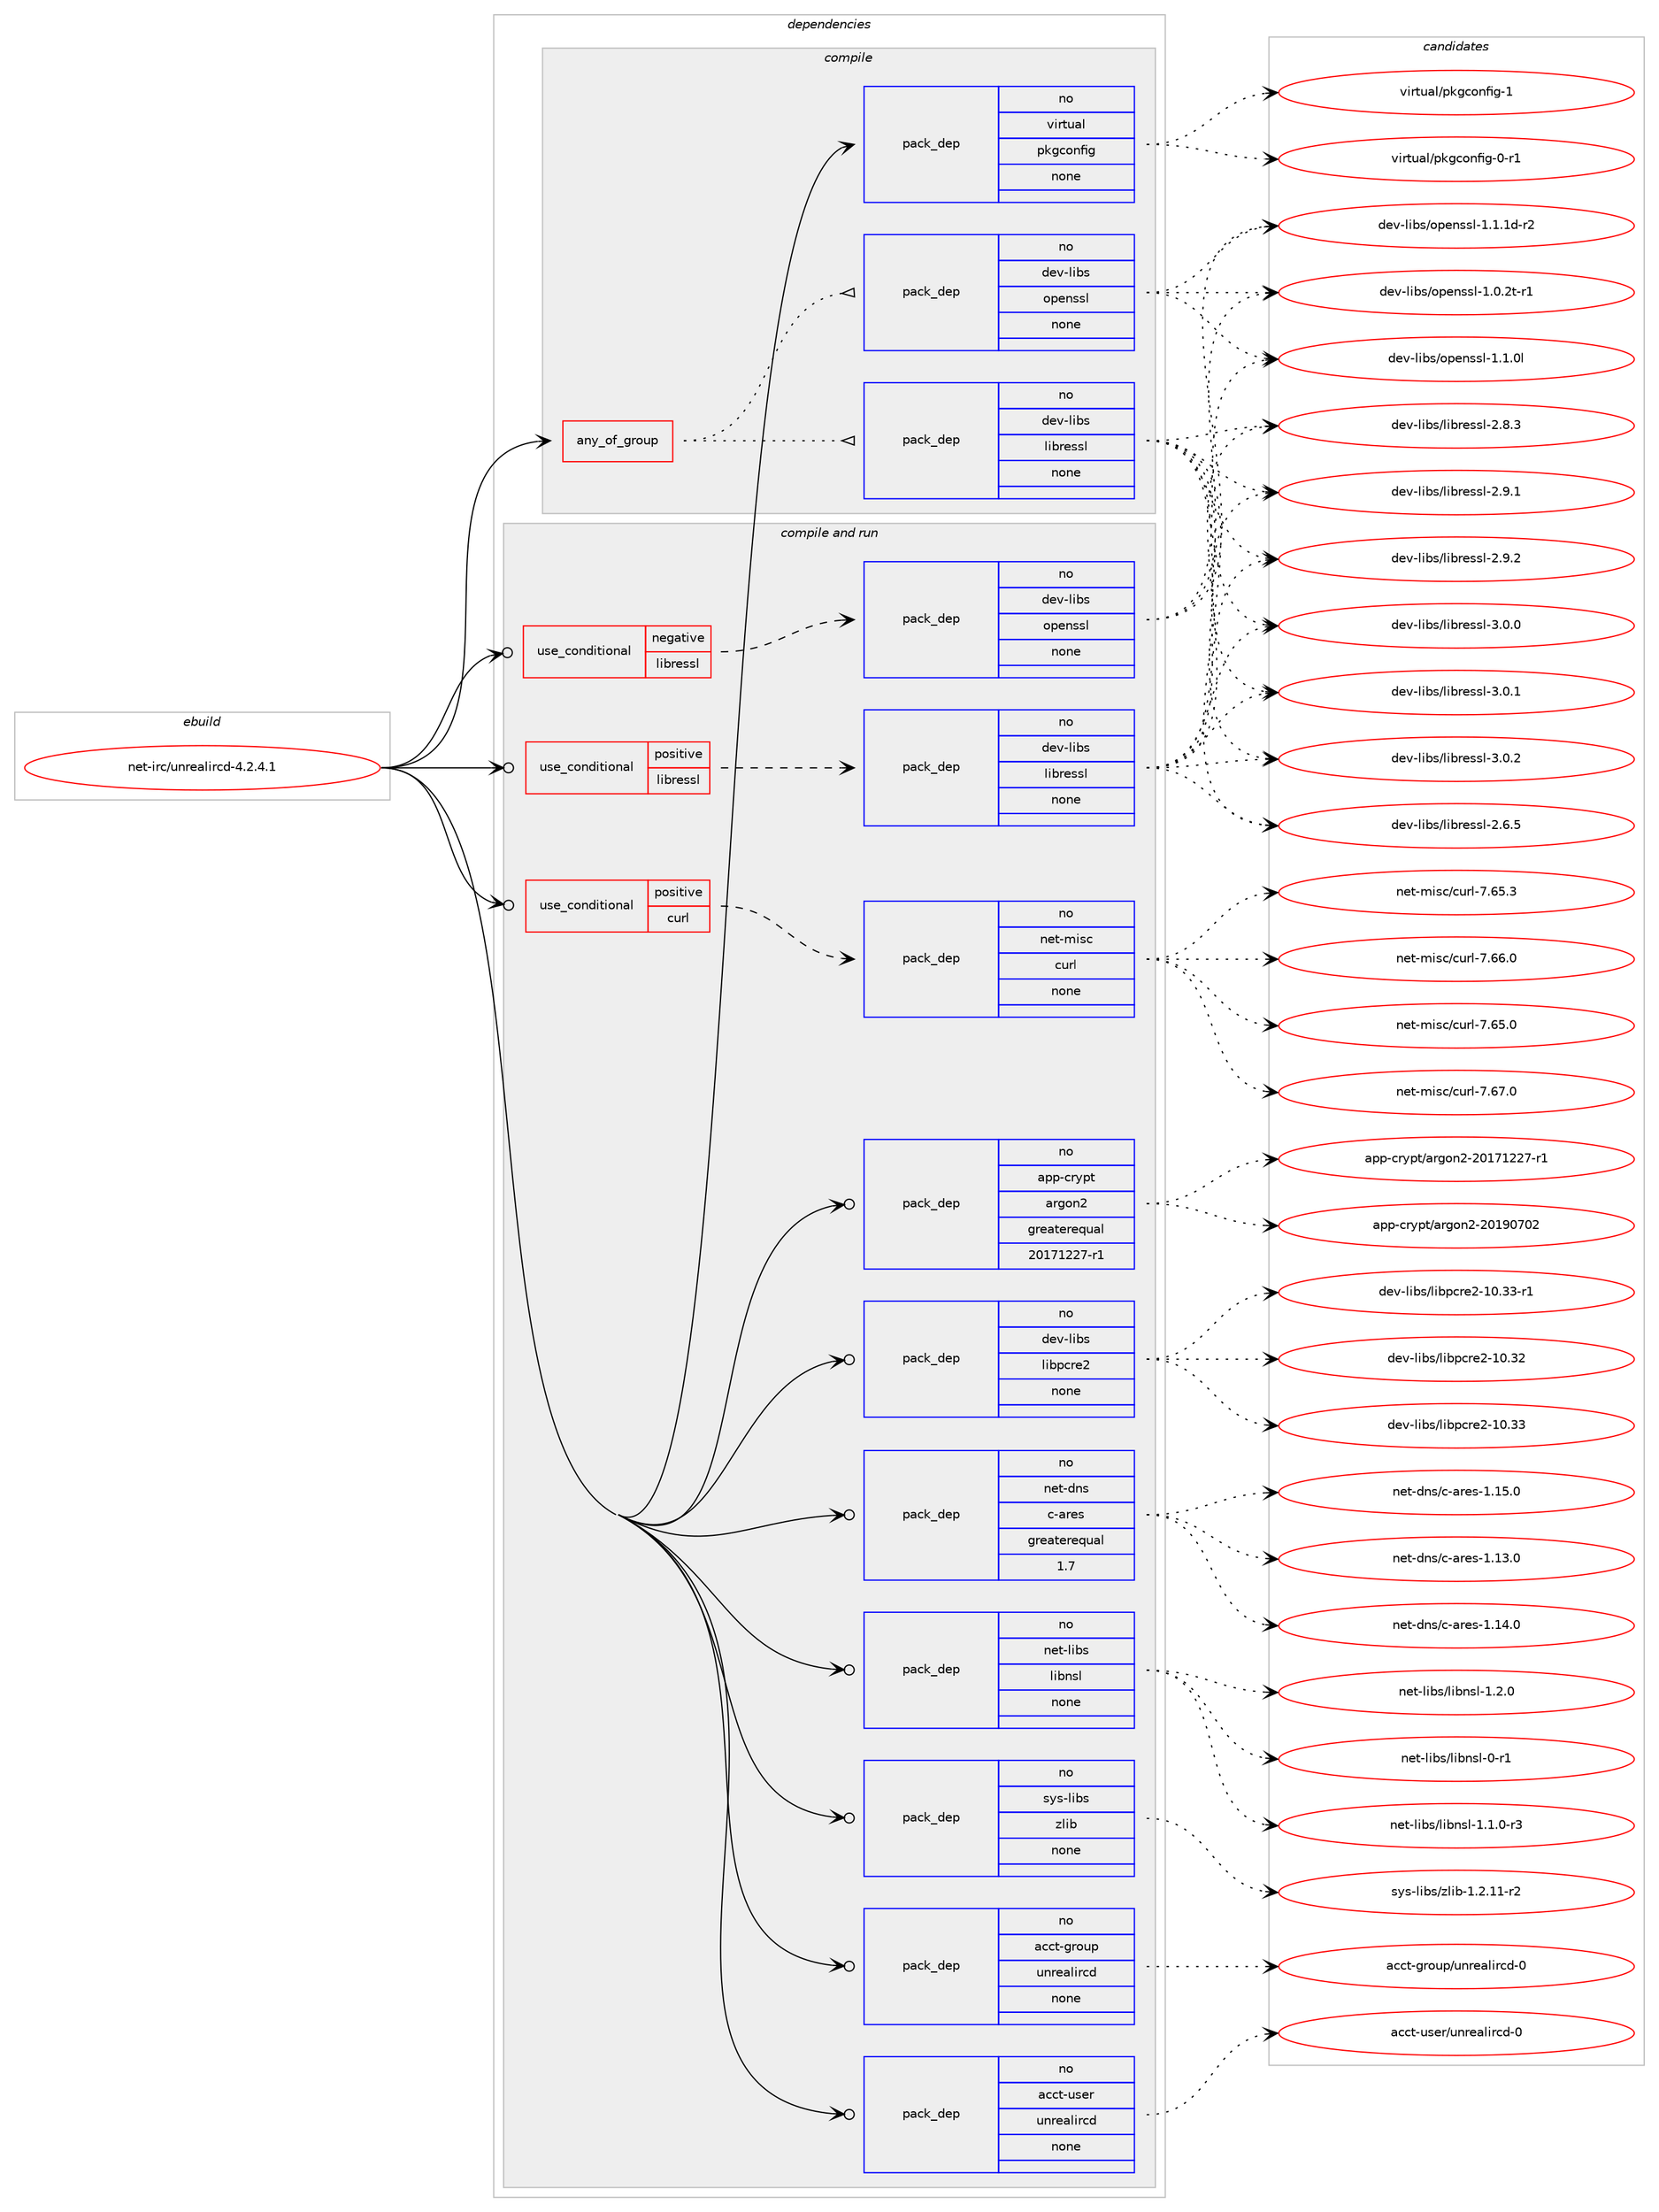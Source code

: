 digraph prolog {

# *************
# Graph options
# *************

newrank=true;
concentrate=true;
compound=true;
graph [rankdir=LR,fontname=Helvetica,fontsize=10,ranksep=1.5];#, ranksep=2.5, nodesep=0.2];
edge  [arrowhead=vee];
node  [fontname=Helvetica,fontsize=10];

# **********
# The ebuild
# **********

subgraph cluster_leftcol {
color=gray;
rank=same;
label=<<i>ebuild</i>>;
id [label="net-irc/unrealircd-4.2.4.1", color=red, width=4, href="../net-irc/unrealircd-4.2.4.1.svg"];
}

# ****************
# The dependencies
# ****************

subgraph cluster_midcol {
color=gray;
label=<<i>dependencies</i>>;
subgraph cluster_compile {
fillcolor="#eeeeee";
style=filled;
label=<<i>compile</i>>;
subgraph any13971 {
dependency824968 [label=<<TABLE BORDER="0" CELLBORDER="1" CELLSPACING="0" CELLPADDING="4"><TR><TD CELLPADDING="10">any_of_group</TD></TR></TABLE>>, shape=none, color=red];subgraph pack609505 {
dependency824969 [label=<<TABLE BORDER="0" CELLBORDER="1" CELLSPACING="0" CELLPADDING="4" WIDTH="220"><TR><TD ROWSPAN="6" CELLPADDING="30">pack_dep</TD></TR><TR><TD WIDTH="110">no</TD></TR><TR><TD>dev-libs</TD></TR><TR><TD>openssl</TD></TR><TR><TD>none</TD></TR><TR><TD></TD></TR></TABLE>>, shape=none, color=blue];
}
dependency824968:e -> dependency824969:w [weight=20,style="dotted",arrowhead="oinv"];
subgraph pack609506 {
dependency824970 [label=<<TABLE BORDER="0" CELLBORDER="1" CELLSPACING="0" CELLPADDING="4" WIDTH="220"><TR><TD ROWSPAN="6" CELLPADDING="30">pack_dep</TD></TR><TR><TD WIDTH="110">no</TD></TR><TR><TD>dev-libs</TD></TR><TR><TD>libressl</TD></TR><TR><TD>none</TD></TR><TR><TD></TD></TR></TABLE>>, shape=none, color=blue];
}
dependency824968:e -> dependency824970:w [weight=20,style="dotted",arrowhead="oinv"];
}
id:e -> dependency824968:w [weight=20,style="solid",arrowhead="vee"];
subgraph pack609507 {
dependency824971 [label=<<TABLE BORDER="0" CELLBORDER="1" CELLSPACING="0" CELLPADDING="4" WIDTH="220"><TR><TD ROWSPAN="6" CELLPADDING="30">pack_dep</TD></TR><TR><TD WIDTH="110">no</TD></TR><TR><TD>virtual</TD></TR><TR><TD>pkgconfig</TD></TR><TR><TD>none</TD></TR><TR><TD></TD></TR></TABLE>>, shape=none, color=blue];
}
id:e -> dependency824971:w [weight=20,style="solid",arrowhead="vee"];
}
subgraph cluster_compileandrun {
fillcolor="#eeeeee";
style=filled;
label=<<i>compile and run</i>>;
subgraph cond201035 {
dependency824972 [label=<<TABLE BORDER="0" CELLBORDER="1" CELLSPACING="0" CELLPADDING="4"><TR><TD ROWSPAN="3" CELLPADDING="10">use_conditional</TD></TR><TR><TD>negative</TD></TR><TR><TD>libressl</TD></TR></TABLE>>, shape=none, color=red];
subgraph pack609508 {
dependency824973 [label=<<TABLE BORDER="0" CELLBORDER="1" CELLSPACING="0" CELLPADDING="4" WIDTH="220"><TR><TD ROWSPAN="6" CELLPADDING="30">pack_dep</TD></TR><TR><TD WIDTH="110">no</TD></TR><TR><TD>dev-libs</TD></TR><TR><TD>openssl</TD></TR><TR><TD>none</TD></TR><TR><TD></TD></TR></TABLE>>, shape=none, color=blue];
}
dependency824972:e -> dependency824973:w [weight=20,style="dashed",arrowhead="vee"];
}
id:e -> dependency824972:w [weight=20,style="solid",arrowhead="odotvee"];
subgraph cond201036 {
dependency824974 [label=<<TABLE BORDER="0" CELLBORDER="1" CELLSPACING="0" CELLPADDING="4"><TR><TD ROWSPAN="3" CELLPADDING="10">use_conditional</TD></TR><TR><TD>positive</TD></TR><TR><TD>curl</TD></TR></TABLE>>, shape=none, color=red];
subgraph pack609509 {
dependency824975 [label=<<TABLE BORDER="0" CELLBORDER="1" CELLSPACING="0" CELLPADDING="4" WIDTH="220"><TR><TD ROWSPAN="6" CELLPADDING="30">pack_dep</TD></TR><TR><TD WIDTH="110">no</TD></TR><TR><TD>net-misc</TD></TR><TR><TD>curl</TD></TR><TR><TD>none</TD></TR><TR><TD></TD></TR></TABLE>>, shape=none, color=blue];
}
dependency824974:e -> dependency824975:w [weight=20,style="dashed",arrowhead="vee"];
}
id:e -> dependency824974:w [weight=20,style="solid",arrowhead="odotvee"];
subgraph cond201037 {
dependency824976 [label=<<TABLE BORDER="0" CELLBORDER="1" CELLSPACING="0" CELLPADDING="4"><TR><TD ROWSPAN="3" CELLPADDING="10">use_conditional</TD></TR><TR><TD>positive</TD></TR><TR><TD>libressl</TD></TR></TABLE>>, shape=none, color=red];
subgraph pack609510 {
dependency824977 [label=<<TABLE BORDER="0" CELLBORDER="1" CELLSPACING="0" CELLPADDING="4" WIDTH="220"><TR><TD ROWSPAN="6" CELLPADDING="30">pack_dep</TD></TR><TR><TD WIDTH="110">no</TD></TR><TR><TD>dev-libs</TD></TR><TR><TD>libressl</TD></TR><TR><TD>none</TD></TR><TR><TD></TD></TR></TABLE>>, shape=none, color=blue];
}
dependency824976:e -> dependency824977:w [weight=20,style="dashed",arrowhead="vee"];
}
id:e -> dependency824976:w [weight=20,style="solid",arrowhead="odotvee"];
subgraph pack609511 {
dependency824978 [label=<<TABLE BORDER="0" CELLBORDER="1" CELLSPACING="0" CELLPADDING="4" WIDTH="220"><TR><TD ROWSPAN="6" CELLPADDING="30">pack_dep</TD></TR><TR><TD WIDTH="110">no</TD></TR><TR><TD>acct-group</TD></TR><TR><TD>unrealircd</TD></TR><TR><TD>none</TD></TR><TR><TD></TD></TR></TABLE>>, shape=none, color=blue];
}
id:e -> dependency824978:w [weight=20,style="solid",arrowhead="odotvee"];
subgraph pack609512 {
dependency824979 [label=<<TABLE BORDER="0" CELLBORDER="1" CELLSPACING="0" CELLPADDING="4" WIDTH="220"><TR><TD ROWSPAN="6" CELLPADDING="30">pack_dep</TD></TR><TR><TD WIDTH="110">no</TD></TR><TR><TD>acct-user</TD></TR><TR><TD>unrealircd</TD></TR><TR><TD>none</TD></TR><TR><TD></TD></TR></TABLE>>, shape=none, color=blue];
}
id:e -> dependency824979:w [weight=20,style="solid",arrowhead="odotvee"];
subgraph pack609513 {
dependency824980 [label=<<TABLE BORDER="0" CELLBORDER="1" CELLSPACING="0" CELLPADDING="4" WIDTH="220"><TR><TD ROWSPAN="6" CELLPADDING="30">pack_dep</TD></TR><TR><TD WIDTH="110">no</TD></TR><TR><TD>app-crypt</TD></TR><TR><TD>argon2</TD></TR><TR><TD>greaterequal</TD></TR><TR><TD>20171227-r1</TD></TR></TABLE>>, shape=none, color=blue];
}
id:e -> dependency824980:w [weight=20,style="solid",arrowhead="odotvee"];
subgraph pack609514 {
dependency824981 [label=<<TABLE BORDER="0" CELLBORDER="1" CELLSPACING="0" CELLPADDING="4" WIDTH="220"><TR><TD ROWSPAN="6" CELLPADDING="30">pack_dep</TD></TR><TR><TD WIDTH="110">no</TD></TR><TR><TD>dev-libs</TD></TR><TR><TD>libpcre2</TD></TR><TR><TD>none</TD></TR><TR><TD></TD></TR></TABLE>>, shape=none, color=blue];
}
id:e -> dependency824981:w [weight=20,style="solid",arrowhead="odotvee"];
subgraph pack609515 {
dependency824982 [label=<<TABLE BORDER="0" CELLBORDER="1" CELLSPACING="0" CELLPADDING="4" WIDTH="220"><TR><TD ROWSPAN="6" CELLPADDING="30">pack_dep</TD></TR><TR><TD WIDTH="110">no</TD></TR><TR><TD>net-dns</TD></TR><TR><TD>c-ares</TD></TR><TR><TD>greaterequal</TD></TR><TR><TD>1.7</TD></TR></TABLE>>, shape=none, color=blue];
}
id:e -> dependency824982:w [weight=20,style="solid",arrowhead="odotvee"];
subgraph pack609516 {
dependency824983 [label=<<TABLE BORDER="0" CELLBORDER="1" CELLSPACING="0" CELLPADDING="4" WIDTH="220"><TR><TD ROWSPAN="6" CELLPADDING="30">pack_dep</TD></TR><TR><TD WIDTH="110">no</TD></TR><TR><TD>net-libs</TD></TR><TR><TD>libnsl</TD></TR><TR><TD>none</TD></TR><TR><TD></TD></TR></TABLE>>, shape=none, color=blue];
}
id:e -> dependency824983:w [weight=20,style="solid",arrowhead="odotvee"];
subgraph pack609517 {
dependency824984 [label=<<TABLE BORDER="0" CELLBORDER="1" CELLSPACING="0" CELLPADDING="4" WIDTH="220"><TR><TD ROWSPAN="6" CELLPADDING="30">pack_dep</TD></TR><TR><TD WIDTH="110">no</TD></TR><TR><TD>sys-libs</TD></TR><TR><TD>zlib</TD></TR><TR><TD>none</TD></TR><TR><TD></TD></TR></TABLE>>, shape=none, color=blue];
}
id:e -> dependency824984:w [weight=20,style="solid",arrowhead="odotvee"];
}
subgraph cluster_run {
fillcolor="#eeeeee";
style=filled;
label=<<i>run</i>>;
}
}

# **************
# The candidates
# **************

subgraph cluster_choices {
rank=same;
color=gray;
label=<<i>candidates</i>>;

subgraph choice609505 {
color=black;
nodesep=1;
choice1001011184510810598115471111121011101151151084549464846501164511449 [label="dev-libs/openssl-1.0.2t-r1", color=red, width=4,href="../dev-libs/openssl-1.0.2t-r1.svg"];
choice100101118451081059811547111112101110115115108454946494648108 [label="dev-libs/openssl-1.1.0l", color=red, width=4,href="../dev-libs/openssl-1.1.0l.svg"];
choice1001011184510810598115471111121011101151151084549464946491004511450 [label="dev-libs/openssl-1.1.1d-r2", color=red, width=4,href="../dev-libs/openssl-1.1.1d-r2.svg"];
dependency824969:e -> choice1001011184510810598115471111121011101151151084549464846501164511449:w [style=dotted,weight="100"];
dependency824969:e -> choice100101118451081059811547111112101110115115108454946494648108:w [style=dotted,weight="100"];
dependency824969:e -> choice1001011184510810598115471111121011101151151084549464946491004511450:w [style=dotted,weight="100"];
}
subgraph choice609506 {
color=black;
nodesep=1;
choice10010111845108105981154710810598114101115115108455046544653 [label="dev-libs/libressl-2.6.5", color=red, width=4,href="../dev-libs/libressl-2.6.5.svg"];
choice10010111845108105981154710810598114101115115108455046564651 [label="dev-libs/libressl-2.8.3", color=red, width=4,href="../dev-libs/libressl-2.8.3.svg"];
choice10010111845108105981154710810598114101115115108455046574649 [label="dev-libs/libressl-2.9.1", color=red, width=4,href="../dev-libs/libressl-2.9.1.svg"];
choice10010111845108105981154710810598114101115115108455046574650 [label="dev-libs/libressl-2.9.2", color=red, width=4,href="../dev-libs/libressl-2.9.2.svg"];
choice10010111845108105981154710810598114101115115108455146484648 [label="dev-libs/libressl-3.0.0", color=red, width=4,href="../dev-libs/libressl-3.0.0.svg"];
choice10010111845108105981154710810598114101115115108455146484649 [label="dev-libs/libressl-3.0.1", color=red, width=4,href="../dev-libs/libressl-3.0.1.svg"];
choice10010111845108105981154710810598114101115115108455146484650 [label="dev-libs/libressl-3.0.2", color=red, width=4,href="../dev-libs/libressl-3.0.2.svg"];
dependency824970:e -> choice10010111845108105981154710810598114101115115108455046544653:w [style=dotted,weight="100"];
dependency824970:e -> choice10010111845108105981154710810598114101115115108455046564651:w [style=dotted,weight="100"];
dependency824970:e -> choice10010111845108105981154710810598114101115115108455046574649:w [style=dotted,weight="100"];
dependency824970:e -> choice10010111845108105981154710810598114101115115108455046574650:w [style=dotted,weight="100"];
dependency824970:e -> choice10010111845108105981154710810598114101115115108455146484648:w [style=dotted,weight="100"];
dependency824970:e -> choice10010111845108105981154710810598114101115115108455146484649:w [style=dotted,weight="100"];
dependency824970:e -> choice10010111845108105981154710810598114101115115108455146484650:w [style=dotted,weight="100"];
}
subgraph choice609507 {
color=black;
nodesep=1;
choice11810511411611797108471121071039911111010210510345484511449 [label="virtual/pkgconfig-0-r1", color=red, width=4,href="../virtual/pkgconfig-0-r1.svg"];
choice1181051141161179710847112107103991111101021051034549 [label="virtual/pkgconfig-1", color=red, width=4,href="../virtual/pkgconfig-1.svg"];
dependency824971:e -> choice11810511411611797108471121071039911111010210510345484511449:w [style=dotted,weight="100"];
dependency824971:e -> choice1181051141161179710847112107103991111101021051034549:w [style=dotted,weight="100"];
}
subgraph choice609508 {
color=black;
nodesep=1;
choice1001011184510810598115471111121011101151151084549464846501164511449 [label="dev-libs/openssl-1.0.2t-r1", color=red, width=4,href="../dev-libs/openssl-1.0.2t-r1.svg"];
choice100101118451081059811547111112101110115115108454946494648108 [label="dev-libs/openssl-1.1.0l", color=red, width=4,href="../dev-libs/openssl-1.1.0l.svg"];
choice1001011184510810598115471111121011101151151084549464946491004511450 [label="dev-libs/openssl-1.1.1d-r2", color=red, width=4,href="../dev-libs/openssl-1.1.1d-r2.svg"];
dependency824973:e -> choice1001011184510810598115471111121011101151151084549464846501164511449:w [style=dotted,weight="100"];
dependency824973:e -> choice100101118451081059811547111112101110115115108454946494648108:w [style=dotted,weight="100"];
dependency824973:e -> choice1001011184510810598115471111121011101151151084549464946491004511450:w [style=dotted,weight="100"];
}
subgraph choice609509 {
color=black;
nodesep=1;
choice1101011164510910511599479911711410845554654534648 [label="net-misc/curl-7.65.0", color=red, width=4,href="../net-misc/curl-7.65.0.svg"];
choice1101011164510910511599479911711410845554654534651 [label="net-misc/curl-7.65.3", color=red, width=4,href="../net-misc/curl-7.65.3.svg"];
choice1101011164510910511599479911711410845554654544648 [label="net-misc/curl-7.66.0", color=red, width=4,href="../net-misc/curl-7.66.0.svg"];
choice1101011164510910511599479911711410845554654554648 [label="net-misc/curl-7.67.0", color=red, width=4,href="../net-misc/curl-7.67.0.svg"];
dependency824975:e -> choice1101011164510910511599479911711410845554654534648:w [style=dotted,weight="100"];
dependency824975:e -> choice1101011164510910511599479911711410845554654534651:w [style=dotted,weight="100"];
dependency824975:e -> choice1101011164510910511599479911711410845554654544648:w [style=dotted,weight="100"];
dependency824975:e -> choice1101011164510910511599479911711410845554654554648:w [style=dotted,weight="100"];
}
subgraph choice609510 {
color=black;
nodesep=1;
choice10010111845108105981154710810598114101115115108455046544653 [label="dev-libs/libressl-2.6.5", color=red, width=4,href="../dev-libs/libressl-2.6.5.svg"];
choice10010111845108105981154710810598114101115115108455046564651 [label="dev-libs/libressl-2.8.3", color=red, width=4,href="../dev-libs/libressl-2.8.3.svg"];
choice10010111845108105981154710810598114101115115108455046574649 [label="dev-libs/libressl-2.9.1", color=red, width=4,href="../dev-libs/libressl-2.9.1.svg"];
choice10010111845108105981154710810598114101115115108455046574650 [label="dev-libs/libressl-2.9.2", color=red, width=4,href="../dev-libs/libressl-2.9.2.svg"];
choice10010111845108105981154710810598114101115115108455146484648 [label="dev-libs/libressl-3.0.0", color=red, width=4,href="../dev-libs/libressl-3.0.0.svg"];
choice10010111845108105981154710810598114101115115108455146484649 [label="dev-libs/libressl-3.0.1", color=red, width=4,href="../dev-libs/libressl-3.0.1.svg"];
choice10010111845108105981154710810598114101115115108455146484650 [label="dev-libs/libressl-3.0.2", color=red, width=4,href="../dev-libs/libressl-3.0.2.svg"];
dependency824977:e -> choice10010111845108105981154710810598114101115115108455046544653:w [style=dotted,weight="100"];
dependency824977:e -> choice10010111845108105981154710810598114101115115108455046564651:w [style=dotted,weight="100"];
dependency824977:e -> choice10010111845108105981154710810598114101115115108455046574649:w [style=dotted,weight="100"];
dependency824977:e -> choice10010111845108105981154710810598114101115115108455046574650:w [style=dotted,weight="100"];
dependency824977:e -> choice10010111845108105981154710810598114101115115108455146484648:w [style=dotted,weight="100"];
dependency824977:e -> choice10010111845108105981154710810598114101115115108455146484649:w [style=dotted,weight="100"];
dependency824977:e -> choice10010111845108105981154710810598114101115115108455146484650:w [style=dotted,weight="100"];
}
subgraph choice609511 {
color=black;
nodesep=1;
choice979999116451031141111171124711711011410197108105114991004548 [label="acct-group/unrealircd-0", color=red, width=4,href="../acct-group/unrealircd-0.svg"];
dependency824978:e -> choice979999116451031141111171124711711011410197108105114991004548:w [style=dotted,weight="100"];
}
subgraph choice609512 {
color=black;
nodesep=1;
choice979999116451171151011144711711011410197108105114991004548 [label="acct-user/unrealircd-0", color=red, width=4,href="../acct-user/unrealircd-0.svg"];
dependency824979:e -> choice979999116451171151011144711711011410197108105114991004548:w [style=dotted,weight="100"];
}
subgraph choice609513 {
color=black;
nodesep=1;
choice9711211245991141211121164797114103111110504550484955495050554511449 [label="app-crypt/argon2-20171227-r1", color=red, width=4,href="../app-crypt/argon2-20171227-r1.svg"];
choice971121124599114121112116479711410311111050455048495748554850 [label="app-crypt/argon2-20190702", color=red, width=4,href="../app-crypt/argon2-20190702.svg"];
dependency824980:e -> choice9711211245991141211121164797114103111110504550484955495050554511449:w [style=dotted,weight="100"];
dependency824980:e -> choice971121124599114121112116479711410311111050455048495748554850:w [style=dotted,weight="100"];
}
subgraph choice609514 {
color=black;
nodesep=1;
choice100101118451081059811547108105981129911410150454948465150 [label="dev-libs/libpcre2-10.32", color=red, width=4,href="../dev-libs/libpcre2-10.32.svg"];
choice100101118451081059811547108105981129911410150454948465151 [label="dev-libs/libpcre2-10.33", color=red, width=4,href="../dev-libs/libpcre2-10.33.svg"];
choice1001011184510810598115471081059811299114101504549484651514511449 [label="dev-libs/libpcre2-10.33-r1", color=red, width=4,href="../dev-libs/libpcre2-10.33-r1.svg"];
dependency824981:e -> choice100101118451081059811547108105981129911410150454948465150:w [style=dotted,weight="100"];
dependency824981:e -> choice100101118451081059811547108105981129911410150454948465151:w [style=dotted,weight="100"];
dependency824981:e -> choice1001011184510810598115471081059811299114101504549484651514511449:w [style=dotted,weight="100"];
}
subgraph choice609515 {
color=black;
nodesep=1;
choice110101116451001101154799459711410111545494649514648 [label="net-dns/c-ares-1.13.0", color=red, width=4,href="../net-dns/c-ares-1.13.0.svg"];
choice110101116451001101154799459711410111545494649524648 [label="net-dns/c-ares-1.14.0", color=red, width=4,href="../net-dns/c-ares-1.14.0.svg"];
choice110101116451001101154799459711410111545494649534648 [label="net-dns/c-ares-1.15.0", color=red, width=4,href="../net-dns/c-ares-1.15.0.svg"];
dependency824982:e -> choice110101116451001101154799459711410111545494649514648:w [style=dotted,weight="100"];
dependency824982:e -> choice110101116451001101154799459711410111545494649524648:w [style=dotted,weight="100"];
dependency824982:e -> choice110101116451001101154799459711410111545494649534648:w [style=dotted,weight="100"];
}
subgraph choice609516 {
color=black;
nodesep=1;
choice1101011164510810598115471081059811011510845484511449 [label="net-libs/libnsl-0-r1", color=red, width=4,href="../net-libs/libnsl-0-r1.svg"];
choice110101116451081059811547108105981101151084549464946484511451 [label="net-libs/libnsl-1.1.0-r3", color=red, width=4,href="../net-libs/libnsl-1.1.0-r3.svg"];
choice11010111645108105981154710810598110115108454946504648 [label="net-libs/libnsl-1.2.0", color=red, width=4,href="../net-libs/libnsl-1.2.0.svg"];
dependency824983:e -> choice1101011164510810598115471081059811011510845484511449:w [style=dotted,weight="100"];
dependency824983:e -> choice110101116451081059811547108105981101151084549464946484511451:w [style=dotted,weight="100"];
dependency824983:e -> choice11010111645108105981154710810598110115108454946504648:w [style=dotted,weight="100"];
}
subgraph choice609517 {
color=black;
nodesep=1;
choice11512111545108105981154712210810598454946504649494511450 [label="sys-libs/zlib-1.2.11-r2", color=red, width=4,href="../sys-libs/zlib-1.2.11-r2.svg"];
dependency824984:e -> choice11512111545108105981154712210810598454946504649494511450:w [style=dotted,weight="100"];
}
}

}
